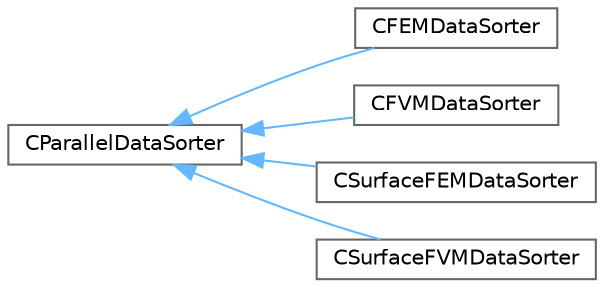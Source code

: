 digraph "Graphical Class Hierarchy"
{
 // LATEX_PDF_SIZE
  bgcolor="transparent";
  edge [fontname=Helvetica,fontsize=10,labelfontname=Helvetica,labelfontsize=10];
  node [fontname=Helvetica,fontsize=10,shape=box,height=0.2,width=0.4];
  rankdir="LR";
  Node0 [id="Node000000",label="CParallelDataSorter",height=0.2,width=0.4,color="grey40", fillcolor="white", style="filled",URL="$classCParallelDataSorter.html",tooltip=" "];
  Node0 -> Node1 [id="edge314_Node000000_Node000001",dir="back",color="steelblue1",style="solid",tooltip=" "];
  Node1 [id="Node000001",label="CFEMDataSorter",height=0.2,width=0.4,color="grey40", fillcolor="white", style="filled",URL="$classCFEMDataSorter.html",tooltip=" "];
  Node0 -> Node2 [id="edge315_Node000000_Node000002",dir="back",color="steelblue1",style="solid",tooltip=" "];
  Node2 [id="Node000002",label="CFVMDataSorter",height=0.2,width=0.4,color="grey40", fillcolor="white", style="filled",URL="$classCFVMDataSorter.html",tooltip=" "];
  Node0 -> Node3 [id="edge316_Node000000_Node000003",dir="back",color="steelblue1",style="solid",tooltip=" "];
  Node3 [id="Node000003",label="CSurfaceFEMDataSorter",height=0.2,width=0.4,color="grey40", fillcolor="white", style="filled",URL="$classCSurfaceFEMDataSorter.html",tooltip=" "];
  Node0 -> Node4 [id="edge317_Node000000_Node000004",dir="back",color="steelblue1",style="solid",tooltip=" "];
  Node4 [id="Node000004",label="CSurfaceFVMDataSorter",height=0.2,width=0.4,color="grey40", fillcolor="white", style="filled",URL="$classCSurfaceFVMDataSorter.html",tooltip=" "];
}
